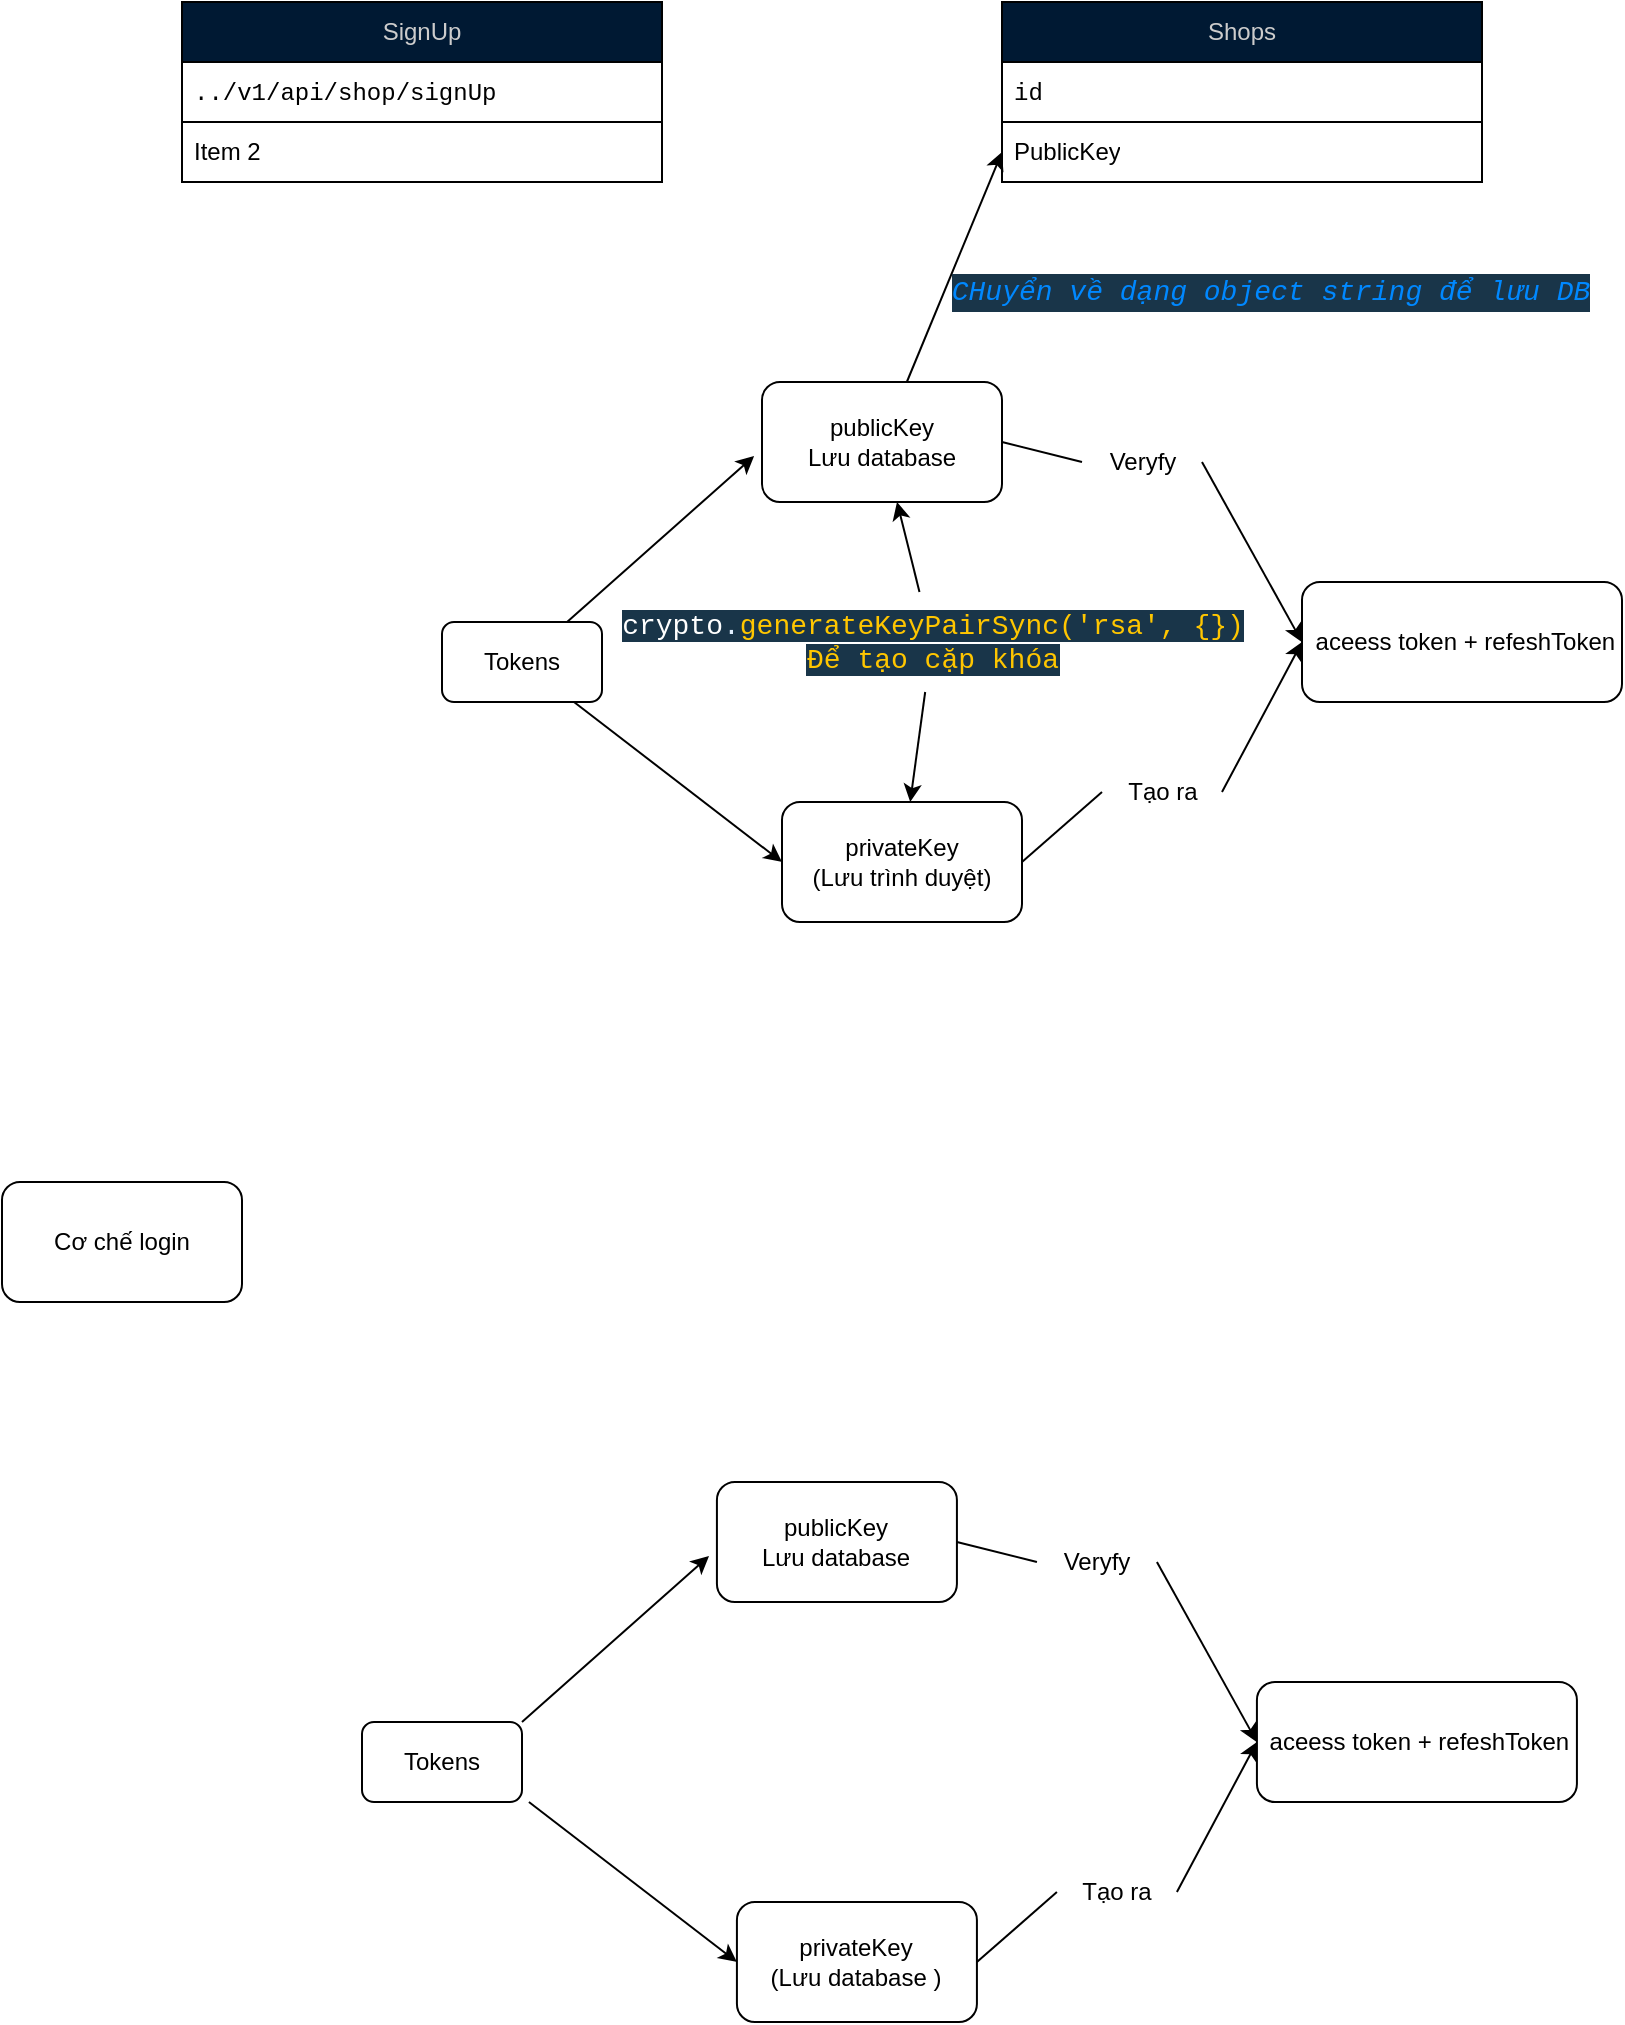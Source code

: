 <mxfile>
    <diagram id="CwanpCDFQP1gqnkH9dcI" name="api">
        <mxGraphModel dx="2800" dy="1450" grid="1" gridSize="10" guides="1" tooltips="1" connect="1" arrows="1" fold="1" page="1" pageScale="1" pageWidth="827" pageHeight="1169" math="0" shadow="0">
            <root>
                <mxCell id="0"/>
                <mxCell id="1" parent="0"/>
                <mxCell id="z8sejmV_lhDYQhpb_1CH-3" value="SignUp" style="swimlane;fontStyle=0;childLayout=stackLayout;horizontal=1;startSize=30;horizontalStack=0;resizeParent=1;resizeParentMax=0;resizeLast=0;collapsible=1;marginBottom=0;whiteSpace=wrap;html=1;labelBackgroundColor=none;fontColor=#CCCCCC;swimlaneFillColor=none;gradientColor=none;fillColor=#001933;" parent="1" vertex="1">
                    <mxGeometry x="30" y="10" width="240" height="90" as="geometry"/>
                </mxCell>
                <mxCell id="z8sejmV_lhDYQhpb_1CH-4" value="&lt;span style=&quot;font-family: Menlo, Monaco, &amp;quot;Courier New&amp;quot;, monospace;&quot;&gt;../v1/api/shop/signUp&lt;/span&gt;" style="text;strokeColor=default;fillColor=default;align=left;verticalAlign=middle;spacingLeft=4;spacingRight=4;overflow=hidden;points=[[0,0.5],[1,0.5]];portConstraint=eastwest;rotatable=0;whiteSpace=wrap;html=1;labelBackgroundColor=none;fontColor=default;labelBorderColor=none;" parent="z8sejmV_lhDYQhpb_1CH-3" vertex="1">
                    <mxGeometry y="30" width="240" height="30" as="geometry"/>
                </mxCell>
                <mxCell id="z8sejmV_lhDYQhpb_1CH-5" value="Item 2" style="text;strokeColor=default;fillColor=default;align=left;verticalAlign=middle;spacingLeft=4;spacingRight=4;overflow=hidden;points=[[0,0.5],[1,0.5]];portConstraint=eastwest;rotatable=0;whiteSpace=wrap;html=1;labelBackgroundColor=none;fontColor=default;labelBorderColor=none;" parent="z8sejmV_lhDYQhpb_1CH-3" vertex="1">
                    <mxGeometry y="60" width="240" height="30" as="geometry"/>
                </mxCell>
                <mxCell id="z8sejmV_lhDYQhpb_1CH-7" value="Shops" style="swimlane;fontStyle=0;childLayout=stackLayout;horizontal=1;startSize=30;horizontalStack=0;resizeParent=1;resizeParentMax=0;resizeLast=0;collapsible=1;marginBottom=0;whiteSpace=wrap;html=1;labelBackgroundColor=none;fontColor=#CCCCCC;swimlaneFillColor=none;gradientColor=none;fillColor=#001933;" parent="1" vertex="1">
                    <mxGeometry x="440" y="10" width="240" height="90" as="geometry"/>
                </mxCell>
                <mxCell id="z8sejmV_lhDYQhpb_1CH-8" value="&lt;font face=&quot;Menlo, Monaco, Courier New, monospace&quot;&gt;id&lt;/font&gt;" style="text;strokeColor=default;fillColor=default;align=left;verticalAlign=middle;spacingLeft=4;spacingRight=4;overflow=hidden;points=[[0,0.5],[1,0.5]];portConstraint=eastwest;rotatable=0;whiteSpace=wrap;html=1;labelBackgroundColor=none;fontColor=default;labelBorderColor=none;" parent="z8sejmV_lhDYQhpb_1CH-7" vertex="1">
                    <mxGeometry y="30" width="240" height="30" as="geometry"/>
                </mxCell>
                <mxCell id="z8sejmV_lhDYQhpb_1CH-9" value="PublicKey" style="text;strokeColor=default;fillColor=default;align=left;verticalAlign=middle;spacingLeft=4;spacingRight=4;overflow=hidden;points=[[0,0.5],[1,0.5]];portConstraint=eastwest;rotatable=0;whiteSpace=wrap;html=1;labelBackgroundColor=none;fontColor=default;labelBorderColor=none;" parent="z8sejmV_lhDYQhpb_1CH-7" vertex="1">
                    <mxGeometry y="60" width="240" height="30" as="geometry"/>
                </mxCell>
                <mxCell id="2" value="Cơ chế login" style="rounded=1;whiteSpace=wrap;html=1;" parent="1" vertex="1">
                    <mxGeometry x="-60" y="600" width="120" height="60" as="geometry"/>
                </mxCell>
                <mxCell id="18" style="edgeStyle=none;html=1;entryX=0;entryY=0.5;entryDx=0;entryDy=0;" parent="1" source="3" target="z8sejmV_lhDYQhpb_1CH-9" edge="1">
                    <mxGeometry relative="1" as="geometry"/>
                </mxCell>
                <mxCell id="3" value="publicKey&lt;br&gt;Lưu database" style="rounded=1;whiteSpace=wrap;html=1;" parent="1" vertex="1">
                    <mxGeometry x="320" y="200" width="120" height="60" as="geometry"/>
                </mxCell>
                <mxCell id="11" style="edgeStyle=none;html=1;entryX=0;entryY=0.5;entryDx=0;entryDy=0;exitX=1;exitY=0.5;exitDx=0;exitDy=0;startArrow=none;" parent="1" source="12" target="8" edge="1">
                    <mxGeometry relative="1" as="geometry"/>
                </mxCell>
                <mxCell id="4" value="privateKey&lt;br&gt;(Lưu trình duyệt)" style="rounded=1;whiteSpace=wrap;html=1;" parent="1" vertex="1">
                    <mxGeometry x="330" y="410" width="120" height="60" as="geometry"/>
                </mxCell>
                <mxCell id="6" style="edgeStyle=none;html=1;entryX=-0.033;entryY=0.617;entryDx=0;entryDy=0;entryPerimeter=0;" parent="1" source="5" target="3" edge="1">
                    <mxGeometry relative="1" as="geometry"/>
                </mxCell>
                <mxCell id="7" style="edgeStyle=none;html=1;entryX=0;entryY=0.5;entryDx=0;entryDy=0;" parent="1" source="5" target="4" edge="1">
                    <mxGeometry relative="1" as="geometry"/>
                </mxCell>
                <mxCell id="5" value="Tokens" style="rounded=1;whiteSpace=wrap;html=1;" parent="1" vertex="1">
                    <mxGeometry x="160" y="320" width="80" height="40" as="geometry"/>
                </mxCell>
                <mxCell id="8" value="&amp;nbsp;aceess token + refeshToken" style="whiteSpace=wrap;html=1;rounded=1;" parent="1" vertex="1">
                    <mxGeometry x="590" y="300" width="160" height="60" as="geometry"/>
                </mxCell>
                <mxCell id="17" value="" style="group" parent="1" vertex="1" connectable="0">
                    <mxGeometry x="490" y="205" width="60" height="50" as="geometry"/>
                </mxCell>
                <mxCell id="16" value="Veryfy" style="text;html=1;align=center;verticalAlign=middle;resizable=0;points=[];autosize=1;strokeColor=none;fillColor=none;" parent="17" vertex="1">
                    <mxGeometry x="-10" y="20" width="60" height="30" as="geometry"/>
                </mxCell>
                <mxCell id="19" value="&lt;div style=&quot;color: rgb(255, 255, 255); background-color: rgb(25, 53, 73); font-family: Consolas, &amp;quot;Courier New&amp;quot;, monospace; font-size: 14px; line-height: 19px;&quot;&gt;&lt;span style=&quot;color: #0088ff;font-style: italic;&quot;&gt;CHuyển về dạng object string để lưu DB&lt;/span&gt;&lt;/div&gt;" style="text;html=1;align=center;verticalAlign=middle;resizable=0;points=[];autosize=1;strokeColor=none;fillColor=none;" parent="1" vertex="1">
                    <mxGeometry x="414" y="140" width="320" height="30" as="geometry"/>
                </mxCell>
                <mxCell id="20" value="" style="edgeStyle=none;html=1;entryX=0;entryY=0.5;entryDx=0;entryDy=0;exitX=1;exitY=0.5;exitDx=0;exitDy=0;endArrow=none;" parent="1" source="4" target="12" edge="1">
                    <mxGeometry relative="1" as="geometry">
                        <mxPoint x="450" y="440" as="sourcePoint"/>
                        <mxPoint x="600" y="330" as="targetPoint"/>
                    </mxGeometry>
                </mxCell>
                <mxCell id="12" value="Tạo ra" style="text;html=1;align=center;verticalAlign=middle;resizable=0;points=[];autosize=1;strokeColor=none;fillColor=none;" parent="1" vertex="1">
                    <mxGeometry x="490" y="390" width="60" height="30" as="geometry"/>
                </mxCell>
                <mxCell id="21" value="" style="edgeStyle=none;html=1;entryX=0;entryY=0.5;entryDx=0;entryDy=0;exitX=1;exitY=0.5;exitDx=0;exitDy=0;endArrow=none;" parent="1" source="3" target="16" edge="1">
                    <mxGeometry relative="1" as="geometry">
                        <mxPoint x="920" y="460" as="sourcePoint"/>
                        <mxPoint x="1080" y="560" as="targetPoint"/>
                    </mxGeometry>
                </mxCell>
                <mxCell id="14" value="" style="edgeStyle=none;html=1;entryX=0;entryY=0.5;entryDx=0;entryDy=0;exitX=1;exitY=0.5;exitDx=0;exitDy=0;startArrow=none;" parent="1" source="16" target="8" edge="1">
                    <mxGeometry relative="1" as="geometry">
                        <mxPoint x="600" y="230" as="targetPoint"/>
                    </mxGeometry>
                </mxCell>
                <mxCell id="24" style="edgeStyle=none;html=1;" parent="1" source="22" target="3" edge="1">
                    <mxGeometry relative="1" as="geometry"/>
                </mxCell>
                <mxCell id="25" style="edgeStyle=none;html=1;" parent="1" source="22" target="4" edge="1">
                    <mxGeometry relative="1" as="geometry"/>
                </mxCell>
                <mxCell id="22" value="&lt;span style=&quot;color: rgb(255, 255, 255); font-family: Consolas, &amp;quot;Courier New&amp;quot;, monospace; font-size: 14px; background-color: rgb(25, 53, 73);&quot;&gt;crypto&lt;/span&gt;&lt;span style=&quot;font-family: Consolas, &amp;quot;Courier New&amp;quot;, monospace; font-size: 14px; background-color: rgb(25, 53, 73); color: rgb(225, 239, 255);&quot;&gt;.&lt;/span&gt;&lt;span style=&quot;font-family: Consolas, &amp;quot;Courier New&amp;quot;, monospace; font-size: 14px; background-color: rgb(25, 53, 73); color: rgb(255, 198, 0);&quot;&gt;generateKeyPairSync('rsa', {})&lt;br&gt;Để tạo cặp khóa&lt;br&gt;&lt;/span&gt;" style="text;html=1;align=center;verticalAlign=middle;resizable=0;points=[];autosize=1;strokeColor=none;fillColor=none;" parent="1" vertex="1">
                    <mxGeometry x="250" y="305" width="310" height="50" as="geometry"/>
                </mxCell>
                <mxCell id="32" value="publicKey&lt;br&gt;Lưu database" style="rounded=1;whiteSpace=wrap;html=1;" vertex="1" parent="1">
                    <mxGeometry x="297.46" y="750" width="120" height="60" as="geometry"/>
                </mxCell>
                <mxCell id="33" style="edgeStyle=none;html=1;entryX=0;entryY=0.5;entryDx=0;entryDy=0;exitX=1;exitY=0.5;exitDx=0;exitDy=0;startArrow=none;" edge="1" source="42" target="37" parent="1">
                    <mxGeometry relative="1" as="geometry"/>
                </mxCell>
                <mxCell id="34" value="privateKey&lt;br&gt;(Lưu database )" style="rounded=1;whiteSpace=wrap;html=1;" vertex="1" parent="1">
                    <mxGeometry x="307.46" y="960" width="120" height="60" as="geometry"/>
                </mxCell>
                <mxCell id="35" style="edgeStyle=none;html=1;entryX=-0.033;entryY=0.617;entryDx=0;entryDy=0;entryPerimeter=0;" edge="1" target="32" parent="1">
                    <mxGeometry relative="1" as="geometry">
                        <mxPoint x="199.996" y="870" as="sourcePoint"/>
                    </mxGeometry>
                </mxCell>
                <mxCell id="36" style="edgeStyle=none;html=1;entryX=0;entryY=0.5;entryDx=0;entryDy=0;" edge="1" target="34" parent="1">
                    <mxGeometry relative="1" as="geometry">
                        <mxPoint x="203.46" y="910" as="sourcePoint"/>
                    </mxGeometry>
                </mxCell>
                <mxCell id="37" value="&amp;nbsp;aceess token + refeshToken" style="whiteSpace=wrap;html=1;rounded=1;" vertex="1" parent="1">
                    <mxGeometry x="567.46" y="850" width="160" height="60" as="geometry"/>
                </mxCell>
                <mxCell id="38" value="" style="group" vertex="1" connectable="0" parent="1">
                    <mxGeometry x="467.46" y="755" width="60" height="50" as="geometry"/>
                </mxCell>
                <mxCell id="39" value="Veryfy" style="text;html=1;align=center;verticalAlign=middle;resizable=0;points=[];autosize=1;strokeColor=none;fillColor=none;" vertex="1" parent="38">
                    <mxGeometry x="-10" y="20" width="60" height="30" as="geometry"/>
                </mxCell>
                <mxCell id="41" value="" style="edgeStyle=none;html=1;entryX=0;entryY=0.5;entryDx=0;entryDy=0;exitX=1;exitY=0.5;exitDx=0;exitDy=0;endArrow=none;" edge="1" source="34" target="42" parent="1">
                    <mxGeometry relative="1" as="geometry">
                        <mxPoint x="427.46" y="990" as="sourcePoint"/>
                        <mxPoint x="577.46" y="880" as="targetPoint"/>
                    </mxGeometry>
                </mxCell>
                <mxCell id="42" value="Tạo ra" style="text;html=1;align=center;verticalAlign=middle;resizable=0;points=[];autosize=1;strokeColor=none;fillColor=none;" vertex="1" parent="1">
                    <mxGeometry x="467.46" y="940" width="60" height="30" as="geometry"/>
                </mxCell>
                <mxCell id="43" value="" style="edgeStyle=none;html=1;entryX=0;entryY=0.5;entryDx=0;entryDy=0;exitX=1;exitY=0.5;exitDx=0;exitDy=0;endArrow=none;" edge="1" source="32" target="39" parent="1">
                    <mxGeometry relative="1" as="geometry">
                        <mxPoint x="897.46" y="1010" as="sourcePoint"/>
                        <mxPoint x="1057.46" y="1110" as="targetPoint"/>
                    </mxGeometry>
                </mxCell>
                <mxCell id="44" value="" style="edgeStyle=none;html=1;entryX=0;entryY=0.5;entryDx=0;entryDy=0;exitX=1;exitY=0.5;exitDx=0;exitDy=0;startArrow=none;" edge="1" source="39" target="37" parent="1">
                    <mxGeometry relative="1" as="geometry">
                        <mxPoint x="577.46" y="780" as="targetPoint"/>
                    </mxGeometry>
                </mxCell>
                <mxCell id="48" value="Tokens" style="rounded=1;whiteSpace=wrap;html=1;" vertex="1" parent="1">
                    <mxGeometry x="120" y="870" width="80" height="40" as="geometry"/>
                </mxCell>
            </root>
        </mxGraphModel>
    </diagram>
    <diagram id="C4s00reNmn515pxBLX9K" name="Page-2">
        <mxGraphModel dx="1061" dy="581" grid="1" gridSize="10" guides="1" tooltips="1" connect="1" arrows="1" fold="1" page="1" pageScale="1" pageWidth="827" pageHeight="1169" math="0" shadow="0">
            <root>
                <mxCell id="0"/>
                <mxCell id="1" parent="0"/>
            </root>
        </mxGraphModel>
    </diagram>
</mxfile>